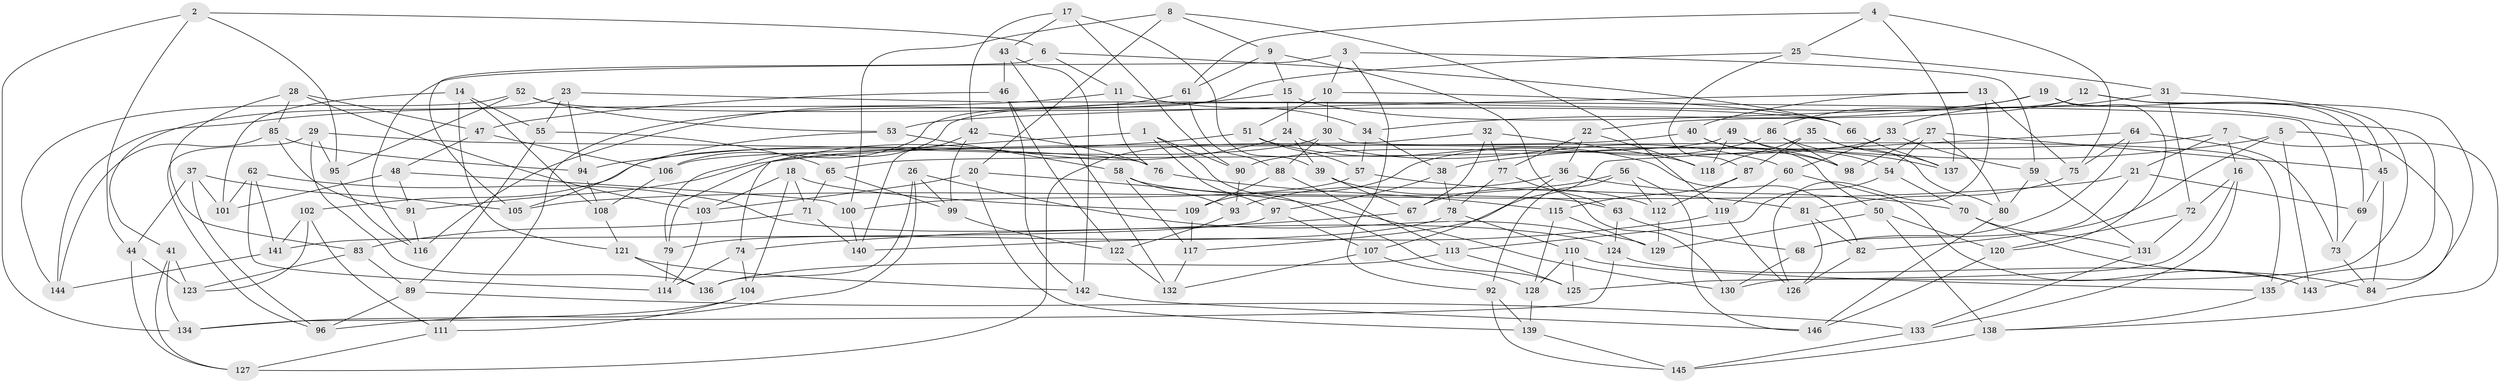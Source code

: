// Generated by graph-tools (version 1.1) at 2025/16/03/09/25 04:16:18]
// undirected, 146 vertices, 292 edges
graph export_dot {
graph [start="1"]
  node [color=gray90,style=filled];
  1;
  2;
  3;
  4;
  5;
  6;
  7;
  8;
  9;
  10;
  11;
  12;
  13;
  14;
  15;
  16;
  17;
  18;
  19;
  20;
  21;
  22;
  23;
  24;
  25;
  26;
  27;
  28;
  29;
  30;
  31;
  32;
  33;
  34;
  35;
  36;
  37;
  38;
  39;
  40;
  41;
  42;
  43;
  44;
  45;
  46;
  47;
  48;
  49;
  50;
  51;
  52;
  53;
  54;
  55;
  56;
  57;
  58;
  59;
  60;
  61;
  62;
  63;
  64;
  65;
  66;
  67;
  68;
  69;
  70;
  71;
  72;
  73;
  74;
  75;
  76;
  77;
  78;
  79;
  80;
  81;
  82;
  83;
  84;
  85;
  86;
  87;
  88;
  89;
  90;
  91;
  92;
  93;
  94;
  95;
  96;
  97;
  98;
  99;
  100;
  101;
  102;
  103;
  104;
  105;
  106;
  107;
  108;
  109;
  110;
  111;
  112;
  113;
  114;
  115;
  116;
  117;
  118;
  119;
  120;
  121;
  122;
  123;
  124;
  125;
  126;
  127;
  128;
  129;
  130;
  131;
  132;
  133;
  134;
  135;
  136;
  137;
  138;
  139;
  140;
  141;
  142;
  143;
  144;
  145;
  146;
  1 -- 97;
  1 -- 74;
  1 -- 125;
  1 -- 90;
  2 -- 44;
  2 -- 6;
  2 -- 134;
  2 -- 95;
  3 -- 59;
  3 -- 116;
  3 -- 92;
  3 -- 10;
  4 -- 25;
  4 -- 137;
  4 -- 61;
  4 -- 75;
  5 -- 82;
  5 -- 38;
  5 -- 84;
  5 -- 143;
  6 -- 66;
  6 -- 105;
  6 -- 11;
  7 -- 138;
  7 -- 91;
  7 -- 16;
  7 -- 21;
  8 -- 119;
  8 -- 100;
  8 -- 20;
  8 -- 9;
  9 -- 15;
  9 -- 63;
  9 -- 61;
  10 -- 51;
  10 -- 66;
  10 -- 30;
  11 -- 144;
  11 -- 76;
  11 -- 34;
  12 -- 143;
  12 -- 22;
  12 -- 79;
  12 -- 45;
  13 -- 75;
  13 -- 53;
  13 -- 126;
  13 -- 40;
  14 -- 55;
  14 -- 101;
  14 -- 108;
  14 -- 121;
  15 -- 116;
  15 -- 135;
  15 -- 24;
  16 -- 133;
  16 -- 72;
  16 -- 125;
  17 -- 43;
  17 -- 39;
  17 -- 42;
  17 -- 90;
  18 -- 103;
  18 -- 71;
  18 -- 109;
  18 -- 104;
  19 -- 34;
  19 -- 86;
  19 -- 69;
  19 -- 120;
  20 -- 139;
  20 -- 103;
  20 -- 130;
  21 -- 69;
  21 -- 105;
  21 -- 68;
  22 -- 77;
  22 -- 36;
  22 -- 118;
  23 -- 73;
  23 -- 41;
  23 -- 94;
  23 -- 55;
  24 -- 60;
  24 -- 39;
  24 -- 79;
  25 -- 106;
  25 -- 31;
  25 -- 87;
  26 -- 129;
  26 -- 99;
  26 -- 96;
  26 -- 136;
  27 -- 98;
  27 -- 45;
  27 -- 54;
  27 -- 80;
  28 -- 85;
  28 -- 47;
  28 -- 103;
  28 -- 83;
  29 -- 136;
  29 -- 95;
  29 -- 96;
  29 -- 76;
  30 -- 102;
  30 -- 135;
  30 -- 88;
  31 -- 72;
  31 -- 33;
  31 -- 130;
  32 -- 118;
  32 -- 77;
  32 -- 127;
  32 -- 67;
  33 -- 59;
  33 -- 90;
  33 -- 60;
  34 -- 38;
  34 -- 57;
  35 -- 80;
  35 -- 118;
  35 -- 87;
  35 -- 137;
  36 -- 107;
  36 -- 93;
  36 -- 70;
  37 -- 96;
  37 -- 105;
  37 -- 101;
  37 -- 44;
  38 -- 78;
  38 -- 97;
  39 -- 67;
  39 -- 112;
  40 -- 98;
  40 -- 50;
  40 -- 106;
  41 -- 134;
  41 -- 123;
  41 -- 127;
  42 -- 99;
  42 -- 76;
  42 -- 140;
  43 -- 142;
  43 -- 46;
  43 -- 132;
  44 -- 123;
  44 -- 127;
  45 -- 69;
  45 -- 84;
  46 -- 122;
  46 -- 47;
  46 -- 142;
  47 -- 48;
  47 -- 106;
  48 -- 100;
  48 -- 91;
  48 -- 101;
  49 -- 118;
  49 -- 54;
  49 -- 65;
  49 -- 98;
  50 -- 120;
  50 -- 138;
  50 -- 129;
  51 -- 57;
  51 -- 94;
  51 -- 82;
  52 -- 66;
  52 -- 144;
  52 -- 53;
  52 -- 95;
  53 -- 58;
  53 -- 105;
  54 -- 113;
  54 -- 70;
  55 -- 89;
  55 -- 65;
  56 -- 146;
  56 -- 67;
  56 -- 112;
  56 -- 92;
  57 -- 81;
  57 -- 100;
  58 -- 117;
  58 -- 63;
  58 -- 93;
  59 -- 80;
  59 -- 131;
  60 -- 143;
  60 -- 119;
  61 -- 111;
  61 -- 88;
  62 -- 114;
  62 -- 101;
  62 -- 124;
  62 -- 141;
  63 -- 124;
  63 -- 68;
  64 -- 68;
  64 -- 75;
  64 -- 73;
  64 -- 117;
  65 -- 71;
  65 -- 99;
  66 -- 137;
  67 -- 74;
  68 -- 130;
  69 -- 73;
  70 -- 84;
  70 -- 131;
  71 -- 83;
  71 -- 140;
  72 -- 131;
  72 -- 120;
  73 -- 84;
  74 -- 114;
  74 -- 104;
  75 -- 81;
  76 -- 115;
  77 -- 130;
  77 -- 78;
  78 -- 110;
  78 -- 79;
  79 -- 114;
  80 -- 146;
  81 -- 126;
  81 -- 82;
  82 -- 126;
  83 -- 123;
  83 -- 89;
  85 -- 91;
  85 -- 94;
  85 -- 144;
  86 -- 98;
  86 -- 137;
  86 -- 109;
  87 -- 112;
  87 -- 115;
  88 -- 113;
  88 -- 109;
  89 -- 96;
  89 -- 133;
  90 -- 93;
  91 -- 116;
  92 -- 139;
  92 -- 145;
  93 -- 122;
  94 -- 108;
  95 -- 116;
  97 -- 141;
  97 -- 107;
  99 -- 122;
  100 -- 140;
  102 -- 111;
  102 -- 141;
  102 -- 123;
  103 -- 114;
  104 -- 111;
  104 -- 134;
  106 -- 108;
  107 -- 132;
  107 -- 128;
  108 -- 121;
  109 -- 117;
  110 -- 135;
  110 -- 125;
  110 -- 128;
  111 -- 127;
  112 -- 129;
  113 -- 125;
  113 -- 136;
  115 -- 129;
  115 -- 128;
  117 -- 132;
  119 -- 140;
  119 -- 126;
  120 -- 146;
  121 -- 136;
  121 -- 142;
  122 -- 132;
  124 -- 134;
  124 -- 143;
  128 -- 139;
  131 -- 133;
  133 -- 145;
  135 -- 138;
  138 -- 145;
  139 -- 145;
  141 -- 144;
  142 -- 146;
}

